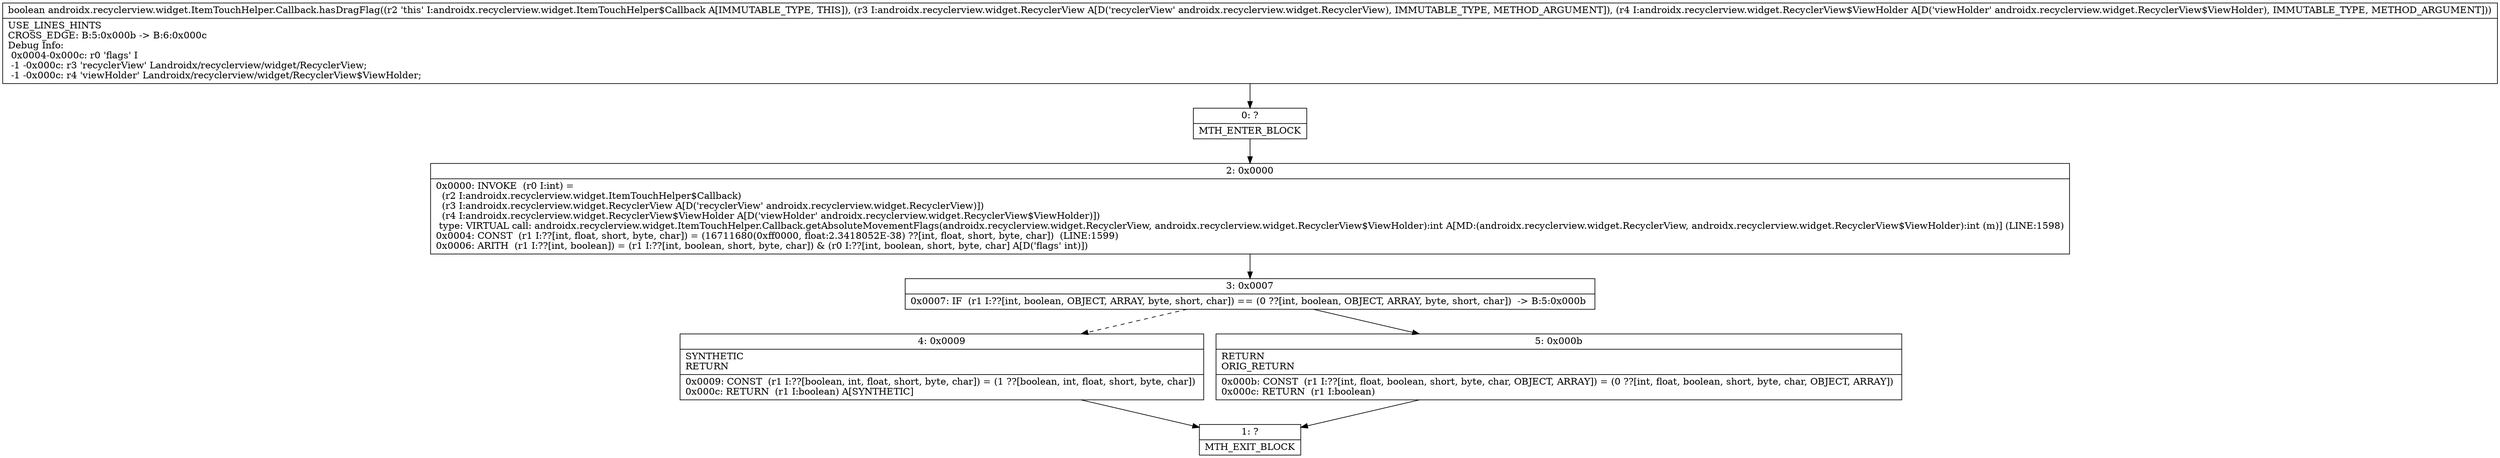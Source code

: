 digraph "CFG forandroidx.recyclerview.widget.ItemTouchHelper.Callback.hasDragFlag(Landroidx\/recyclerview\/widget\/RecyclerView;Landroidx\/recyclerview\/widget\/RecyclerView$ViewHolder;)Z" {
Node_0 [shape=record,label="{0\:\ ?|MTH_ENTER_BLOCK\l}"];
Node_2 [shape=record,label="{2\:\ 0x0000|0x0000: INVOKE  (r0 I:int) = \l  (r2 I:androidx.recyclerview.widget.ItemTouchHelper$Callback)\l  (r3 I:androidx.recyclerview.widget.RecyclerView A[D('recyclerView' androidx.recyclerview.widget.RecyclerView)])\l  (r4 I:androidx.recyclerview.widget.RecyclerView$ViewHolder A[D('viewHolder' androidx.recyclerview.widget.RecyclerView$ViewHolder)])\l type: VIRTUAL call: androidx.recyclerview.widget.ItemTouchHelper.Callback.getAbsoluteMovementFlags(androidx.recyclerview.widget.RecyclerView, androidx.recyclerview.widget.RecyclerView$ViewHolder):int A[MD:(androidx.recyclerview.widget.RecyclerView, androidx.recyclerview.widget.RecyclerView$ViewHolder):int (m)] (LINE:1598)\l0x0004: CONST  (r1 I:??[int, float, short, byte, char]) = (16711680(0xff0000, float:2.3418052E\-38) ??[int, float, short, byte, char])  (LINE:1599)\l0x0006: ARITH  (r1 I:??[int, boolean]) = (r1 I:??[int, boolean, short, byte, char]) & (r0 I:??[int, boolean, short, byte, char] A[D('flags' int)]) \l}"];
Node_3 [shape=record,label="{3\:\ 0x0007|0x0007: IF  (r1 I:??[int, boolean, OBJECT, ARRAY, byte, short, char]) == (0 ??[int, boolean, OBJECT, ARRAY, byte, short, char])  \-\> B:5:0x000b \l}"];
Node_4 [shape=record,label="{4\:\ 0x0009|SYNTHETIC\lRETURN\l|0x0009: CONST  (r1 I:??[boolean, int, float, short, byte, char]) = (1 ??[boolean, int, float, short, byte, char]) \l0x000c: RETURN  (r1 I:boolean) A[SYNTHETIC]\l}"];
Node_1 [shape=record,label="{1\:\ ?|MTH_EXIT_BLOCK\l}"];
Node_5 [shape=record,label="{5\:\ 0x000b|RETURN\lORIG_RETURN\l|0x000b: CONST  (r1 I:??[int, float, boolean, short, byte, char, OBJECT, ARRAY]) = (0 ??[int, float, boolean, short, byte, char, OBJECT, ARRAY]) \l0x000c: RETURN  (r1 I:boolean) \l}"];
MethodNode[shape=record,label="{boolean androidx.recyclerview.widget.ItemTouchHelper.Callback.hasDragFlag((r2 'this' I:androidx.recyclerview.widget.ItemTouchHelper$Callback A[IMMUTABLE_TYPE, THIS]), (r3 I:androidx.recyclerview.widget.RecyclerView A[D('recyclerView' androidx.recyclerview.widget.RecyclerView), IMMUTABLE_TYPE, METHOD_ARGUMENT]), (r4 I:androidx.recyclerview.widget.RecyclerView$ViewHolder A[D('viewHolder' androidx.recyclerview.widget.RecyclerView$ViewHolder), IMMUTABLE_TYPE, METHOD_ARGUMENT]))  | USE_LINES_HINTS\lCROSS_EDGE: B:5:0x000b \-\> B:6:0x000c\lDebug Info:\l  0x0004\-0x000c: r0 'flags' I\l  \-1 \-0x000c: r3 'recyclerView' Landroidx\/recyclerview\/widget\/RecyclerView;\l  \-1 \-0x000c: r4 'viewHolder' Landroidx\/recyclerview\/widget\/RecyclerView$ViewHolder;\l}"];
MethodNode -> Node_0;Node_0 -> Node_2;
Node_2 -> Node_3;
Node_3 -> Node_4[style=dashed];
Node_3 -> Node_5;
Node_4 -> Node_1;
Node_5 -> Node_1;
}

